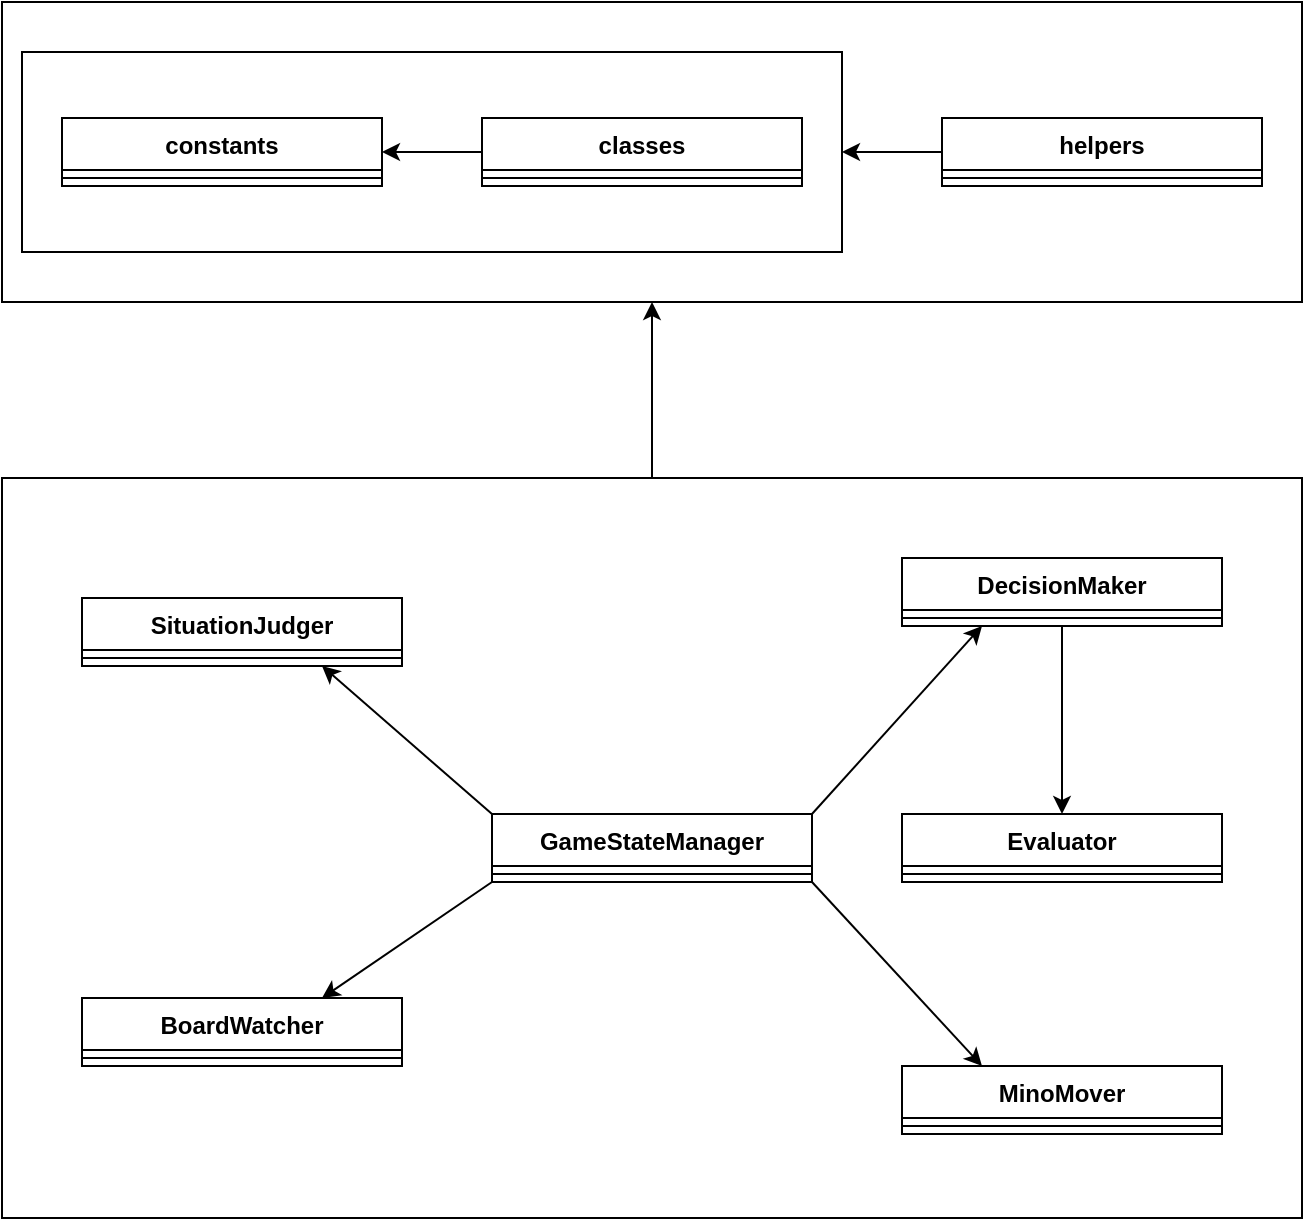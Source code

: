 <mxfile>
    <diagram id="yEpG8pRHY3YEy-1Q46Di" name="Page-1">
        <mxGraphModel dx="1155" dy="734" grid="1" gridSize="10" guides="1" tooltips="1" connect="1" arrows="1" fold="1" page="1" pageScale="1" pageWidth="827" pageHeight="1169" math="0" shadow="0">
            <root>
                <mxCell id="0"/>
                <mxCell id="1" parent="0"/>
                <mxCell id="vJlJA39UJEjqToiO2ea8-16" value="" style="rounded=0;whiteSpace=wrap;html=1;" parent="1" vertex="1">
                    <mxGeometry x="30" y="242" width="650" height="150" as="geometry"/>
                </mxCell>
                <mxCell id="vJlJA39UJEjqToiO2ea8-11" value="" style="rounded=0;whiteSpace=wrap;html=1;" parent="1" vertex="1">
                    <mxGeometry x="40" y="267" width="410" height="100" as="geometry"/>
                </mxCell>
                <mxCell id="vJlJA39UJEjqToiO2ea8-7" style="edgeStyle=orthogonalEdgeStyle;rounded=0;orthogonalLoop=1;jettySize=auto;html=1;" parent="1" source="vJlJA39UJEjqToiO2ea8-1" target="vJlJA39UJEjqToiO2ea8-5" edge="1">
                    <mxGeometry relative="1" as="geometry"/>
                </mxCell>
                <mxCell id="vJlJA39UJEjqToiO2ea8-1" value="classes" style="swimlane;fontStyle=1;align=center;verticalAlign=top;childLayout=stackLayout;horizontal=1;startSize=26;horizontalStack=0;resizeParent=1;resizeParentMax=0;resizeLast=0;collapsible=1;marginBottom=0;" parent="1" vertex="1">
                    <mxGeometry x="270" y="300" width="160" height="34" as="geometry"/>
                </mxCell>
                <mxCell id="vJlJA39UJEjqToiO2ea8-3" value="" style="line;strokeWidth=1;fillColor=none;align=left;verticalAlign=middle;spacingTop=-1;spacingLeft=3;spacingRight=3;rotatable=0;labelPosition=right;points=[];portConstraint=eastwest;" parent="vJlJA39UJEjqToiO2ea8-1" vertex="1">
                    <mxGeometry y="26" width="160" height="8" as="geometry"/>
                </mxCell>
                <mxCell id="vJlJA39UJEjqToiO2ea8-5" value="constants" style="swimlane;fontStyle=1;align=center;verticalAlign=top;childLayout=stackLayout;horizontal=1;startSize=26;horizontalStack=0;resizeParent=1;resizeParentMax=0;resizeLast=0;collapsible=1;marginBottom=0;" parent="1" vertex="1">
                    <mxGeometry x="60" y="300" width="160" height="34" as="geometry"/>
                </mxCell>
                <mxCell id="vJlJA39UJEjqToiO2ea8-6" value="" style="line;strokeWidth=1;fillColor=none;align=left;verticalAlign=middle;spacingTop=-1;spacingLeft=3;spacingRight=3;rotatable=0;labelPosition=right;points=[];portConstraint=eastwest;" parent="vJlJA39UJEjqToiO2ea8-5" vertex="1">
                    <mxGeometry y="26" width="160" height="8" as="geometry"/>
                </mxCell>
                <mxCell id="vJlJA39UJEjqToiO2ea8-15" style="edgeStyle=orthogonalEdgeStyle;rounded=0;orthogonalLoop=1;jettySize=auto;html=1;entryX=1;entryY=0.5;entryDx=0;entryDy=0;" parent="1" source="vJlJA39UJEjqToiO2ea8-13" target="vJlJA39UJEjqToiO2ea8-11" edge="1">
                    <mxGeometry relative="1" as="geometry"/>
                </mxCell>
                <mxCell id="vJlJA39UJEjqToiO2ea8-13" value="helpers" style="swimlane;fontStyle=1;align=center;verticalAlign=top;childLayout=stackLayout;horizontal=1;startSize=26;horizontalStack=0;resizeParent=1;resizeParentMax=0;resizeLast=0;collapsible=1;marginBottom=0;" parent="1" vertex="1">
                    <mxGeometry x="500" y="300" width="160" height="34" as="geometry"/>
                </mxCell>
                <mxCell id="vJlJA39UJEjqToiO2ea8-14" value="" style="line;strokeWidth=1;fillColor=none;align=left;verticalAlign=middle;spacingTop=-1;spacingLeft=3;spacingRight=3;rotatable=0;labelPosition=right;points=[];portConstraint=eastwest;" parent="vJlJA39UJEjqToiO2ea8-13" vertex="1">
                    <mxGeometry y="26" width="160" height="8" as="geometry"/>
                </mxCell>
                <mxCell id="vJlJA39UJEjqToiO2ea8-21" style="edgeStyle=orthogonalEdgeStyle;rounded=0;orthogonalLoop=1;jettySize=auto;html=1;entryX=0.5;entryY=1;entryDx=0;entryDy=0;" parent="1" source="vJlJA39UJEjqToiO2ea8-19" target="vJlJA39UJEjqToiO2ea8-16" edge="1">
                    <mxGeometry relative="1" as="geometry"/>
                </mxCell>
                <mxCell id="vJlJA39UJEjqToiO2ea8-19" value="" style="rounded=0;whiteSpace=wrap;html=1;" parent="1" vertex="1">
                    <mxGeometry x="30" y="480" width="650" height="370" as="geometry"/>
                </mxCell>
                <mxCell id="vJlJA39UJEjqToiO2ea8-34" style="edgeStyle=none;rounded=0;orthogonalLoop=1;jettySize=auto;html=1;exitX=0;exitY=1;exitDx=0;exitDy=0;entryX=0.75;entryY=0;entryDx=0;entryDy=0;" parent="1" source="vJlJA39UJEjqToiO2ea8-22" target="vJlJA39UJEjqToiO2ea8-27" edge="1">
                    <mxGeometry relative="1" as="geometry"/>
                </mxCell>
                <mxCell id="vJlJA39UJEjqToiO2ea8-35" style="edgeStyle=none;rounded=0;orthogonalLoop=1;jettySize=auto;html=1;exitX=0;exitY=0;exitDx=0;exitDy=0;entryX=0.75;entryY=1;entryDx=0;entryDy=0;" parent="1" source="vJlJA39UJEjqToiO2ea8-22" target="vJlJA39UJEjqToiO2ea8-24" edge="1">
                    <mxGeometry relative="1" as="geometry"/>
                </mxCell>
                <mxCell id="vJlJA39UJEjqToiO2ea8-36" style="edgeStyle=none;rounded=0;orthogonalLoop=1;jettySize=auto;html=1;exitX=1;exitY=0;exitDx=0;exitDy=0;entryX=0.25;entryY=1;entryDx=0;entryDy=0;" parent="1" source="vJlJA39UJEjqToiO2ea8-22" target="vJlJA39UJEjqToiO2ea8-29" edge="1">
                    <mxGeometry relative="1" as="geometry"/>
                </mxCell>
                <mxCell id="vJlJA39UJEjqToiO2ea8-37" style="edgeStyle=none;rounded=0;orthogonalLoop=1;jettySize=auto;html=1;exitX=1;exitY=1;exitDx=0;exitDy=0;entryX=0.25;entryY=0;entryDx=0;entryDy=0;" parent="1" source="vJlJA39UJEjqToiO2ea8-22" target="vJlJA39UJEjqToiO2ea8-31" edge="1">
                    <mxGeometry relative="1" as="geometry"/>
                </mxCell>
                <mxCell id="vJlJA39UJEjqToiO2ea8-22" value="GameStateManager" style="swimlane;fontStyle=1;align=center;verticalAlign=top;childLayout=stackLayout;horizontal=1;startSize=26;horizontalStack=0;resizeParent=1;resizeParentMax=0;resizeLast=0;collapsible=1;marginBottom=0;" parent="1" vertex="1">
                    <mxGeometry x="275" y="648" width="160" height="34" as="geometry"/>
                </mxCell>
                <mxCell id="vJlJA39UJEjqToiO2ea8-23" value="" style="line;strokeWidth=1;fillColor=none;align=left;verticalAlign=middle;spacingTop=-1;spacingLeft=3;spacingRight=3;rotatable=0;labelPosition=right;points=[];portConstraint=eastwest;" parent="vJlJA39UJEjqToiO2ea8-22" vertex="1">
                    <mxGeometry y="26" width="160" height="8" as="geometry"/>
                </mxCell>
                <mxCell id="vJlJA39UJEjqToiO2ea8-24" value="SituationJudger" style="swimlane;fontStyle=1;align=center;verticalAlign=top;childLayout=stackLayout;horizontal=1;startSize=26;horizontalStack=0;resizeParent=1;resizeParentMax=0;resizeLast=0;collapsible=1;marginBottom=0;" parent="1" vertex="1">
                    <mxGeometry x="70" y="540" width="160" height="34" as="geometry"/>
                </mxCell>
                <mxCell id="vJlJA39UJEjqToiO2ea8-25" value="" style="line;strokeWidth=1;fillColor=none;align=left;verticalAlign=middle;spacingTop=-1;spacingLeft=3;spacingRight=3;rotatable=0;labelPosition=right;points=[];portConstraint=eastwest;" parent="vJlJA39UJEjqToiO2ea8-24" vertex="1">
                    <mxGeometry y="26" width="160" height="8" as="geometry"/>
                </mxCell>
                <mxCell id="vJlJA39UJEjqToiO2ea8-27" value="BoardWatcher" style="swimlane;fontStyle=1;align=center;verticalAlign=top;childLayout=stackLayout;horizontal=1;startSize=26;horizontalStack=0;resizeParent=1;resizeParentMax=0;resizeLast=0;collapsible=1;marginBottom=0;" parent="1" vertex="1">
                    <mxGeometry x="70" y="740" width="160" height="34" as="geometry"/>
                </mxCell>
                <mxCell id="vJlJA39UJEjqToiO2ea8-28" value="" style="line;strokeWidth=1;fillColor=none;align=left;verticalAlign=middle;spacingTop=-1;spacingLeft=3;spacingRight=3;rotatable=0;labelPosition=right;points=[];portConstraint=eastwest;" parent="vJlJA39UJEjqToiO2ea8-27" vertex="1">
                    <mxGeometry y="26" width="160" height="8" as="geometry"/>
                </mxCell>
                <mxCell id="4" style="edgeStyle=none;html=1;exitX=0.5;exitY=1;exitDx=0;exitDy=0;entryX=0.5;entryY=0;entryDx=0;entryDy=0;" edge="1" parent="1" source="vJlJA39UJEjqToiO2ea8-29" target="2">
                    <mxGeometry relative="1" as="geometry"/>
                </mxCell>
                <mxCell id="vJlJA39UJEjqToiO2ea8-29" value="DecisionMaker" style="swimlane;fontStyle=1;align=center;verticalAlign=top;childLayout=stackLayout;horizontal=1;startSize=26;horizontalStack=0;resizeParent=1;resizeParentMax=0;resizeLast=0;collapsible=1;marginBottom=0;" parent="1" vertex="1">
                    <mxGeometry x="480" y="520" width="160" height="34" as="geometry"/>
                </mxCell>
                <mxCell id="vJlJA39UJEjqToiO2ea8-30" value="" style="line;strokeWidth=1;fillColor=none;align=left;verticalAlign=middle;spacingTop=-1;spacingLeft=3;spacingRight=3;rotatable=0;labelPosition=right;points=[];portConstraint=eastwest;" parent="vJlJA39UJEjqToiO2ea8-29" vertex="1">
                    <mxGeometry y="26" width="160" height="8" as="geometry"/>
                </mxCell>
                <mxCell id="vJlJA39UJEjqToiO2ea8-31" value="MinoMover" style="swimlane;fontStyle=1;align=center;verticalAlign=top;childLayout=stackLayout;horizontal=1;startSize=26;horizontalStack=0;resizeParent=1;resizeParentMax=0;resizeLast=0;collapsible=1;marginBottom=0;" parent="1" vertex="1">
                    <mxGeometry x="480" y="774" width="160" height="34" as="geometry"/>
                </mxCell>
                <mxCell id="vJlJA39UJEjqToiO2ea8-32" value="" style="line;strokeWidth=1;fillColor=none;align=left;verticalAlign=middle;spacingTop=-1;spacingLeft=3;spacingRight=3;rotatable=0;labelPosition=right;points=[];portConstraint=eastwest;" parent="vJlJA39UJEjqToiO2ea8-31" vertex="1">
                    <mxGeometry y="26" width="160" height="8" as="geometry"/>
                </mxCell>
                <mxCell id="2" value="Evaluator&#10;" style="swimlane;fontStyle=1;align=center;verticalAlign=top;childLayout=stackLayout;horizontal=1;startSize=26;horizontalStack=0;resizeParent=1;resizeParentMax=0;resizeLast=0;collapsible=1;marginBottom=0;" vertex="1" parent="1">
                    <mxGeometry x="480" y="648" width="160" height="34" as="geometry"/>
                </mxCell>
                <mxCell id="3" value="" style="line;strokeWidth=1;fillColor=none;align=left;verticalAlign=middle;spacingTop=-1;spacingLeft=3;spacingRight=3;rotatable=0;labelPosition=right;points=[];portConstraint=eastwest;" vertex="1" parent="2">
                    <mxGeometry y="26" width="160" height="8" as="geometry"/>
                </mxCell>
            </root>
        </mxGraphModel>
    </diagram>
</mxfile>